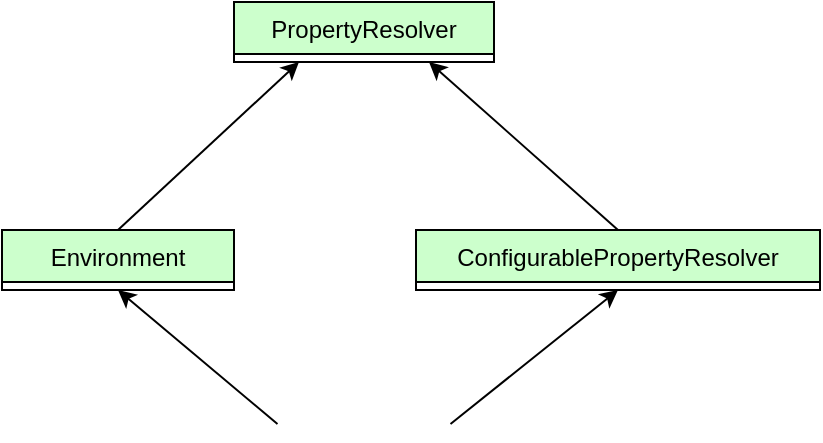 <mxfile version="20.2.3" type="github">
  <diagram id="aS9pjdUC0Do7hMSleVWt" name="第 1 页">
    <mxGraphModel dx="2062" dy="1122" grid="0" gridSize="10" guides="1" tooltips="1" connect="1" arrows="1" fold="1" page="1" pageScale="1" pageWidth="1654" pageHeight="1169" background="none" math="0" shadow="0">
      <root>
        <mxCell id="0" />
        <mxCell id="1" parent="0" />
        <mxCell id="eDFqkNTLr4-eCkODvhOK-2" value="PropertyResolver" style="swimlane;fontStyle=0;childLayout=stackLayout;horizontal=1;startSize=26;fillColor=#CCFFCC;horizontalStack=0;resizeParent=1;resizeParentMax=0;resizeLast=0;collapsible=1;marginBottom=0;direction=east;strokeColor=default;swimlaneLine=1;glass=0;rounded=0;shadow=0;" parent="1" vertex="1" collapsed="1">
          <mxGeometry x="705" y="154" width="130" height="30" as="geometry">
            <mxRectangle x="758" y="56" width="180" height="52" as="alternateBounds" />
          </mxGeometry>
        </mxCell>
        <mxCell id="eDFqkNTLr4-eCkODvhOK-3" value="" style="text;strokeColor=none;fillColor=#CCFFCC;align=left;verticalAlign=top;spacingLeft=4;spacingRight=4;overflow=hidden;rotatable=0;points=[[0,0.5],[1,0.5]];portConstraint=eastwest;" parent="eDFqkNTLr4-eCkODvhOK-2" vertex="1">
          <mxGeometry y="26" width="180" height="26" as="geometry" />
        </mxCell>
        <mxCell id="eDFqkNTLr4-eCkODvhOK-10" value="ConfigurablePropertyResolver" style="swimlane;fontStyle=0;childLayout=stackLayout;horizontal=1;startSize=26;fillColor=#CCFFCC;horizontalStack=0;resizeParent=1;resizeParentMax=0;resizeLast=0;collapsible=1;marginBottom=0;direction=east;strokeColor=default;swimlaneLine=1;glass=0;rounded=0;shadow=0;" parent="1" vertex="1" collapsed="1">
          <mxGeometry x="796" y="268" width="202" height="30" as="geometry">
            <mxRectangle x="955" y="162" width="180" height="52" as="alternateBounds" />
          </mxGeometry>
        </mxCell>
        <mxCell id="eDFqkNTLr4-eCkODvhOK-11" value="" style="text;strokeColor=none;fillColor=#CCFFCC;align=left;verticalAlign=top;spacingLeft=4;spacingRight=4;overflow=hidden;rotatable=0;points=[[0,0.5],[1,0.5]];portConstraint=eastwest;" parent="eDFqkNTLr4-eCkODvhOK-10" vertex="1">
          <mxGeometry y="26" width="180" height="26" as="geometry" />
        </mxCell>
        <mxCell id="rqdoCPFN9nggNmxES_CL-21" value="" style="endArrow=classic;html=1;rounded=0;entryX=0.75;entryY=1;entryDx=0;entryDy=0;exitX=0.5;exitY=0;exitDx=0;exitDy=0;" parent="1" source="eDFqkNTLr4-eCkODvhOK-10" target="eDFqkNTLr4-eCkODvhOK-2" edge="1">
          <mxGeometry width="50" height="50" relative="1" as="geometry">
            <mxPoint x="987" y="268" as="sourcePoint" />
            <mxPoint x="1042" y="214" as="targetPoint" />
          </mxGeometry>
        </mxCell>
        <mxCell id="GVNp9K_By8bRqbL6RcLQ-1" value="Environment" style="swimlane;fontStyle=0;childLayout=stackLayout;horizontal=1;startSize=26;fillColor=#CCFFCC;horizontalStack=0;resizeParent=1;resizeParentMax=0;resizeLast=0;collapsible=1;marginBottom=0;direction=east;strokeColor=default;swimlaneLine=1;glass=0;rounded=0;shadow=0;" parent="1" vertex="1" collapsed="1">
          <mxGeometry x="589" y="268" width="116" height="30" as="geometry">
            <mxRectangle x="955" y="162" width="180" height="52" as="alternateBounds" />
          </mxGeometry>
        </mxCell>
        <mxCell id="GVNp9K_By8bRqbL6RcLQ-2" value="" style="text;strokeColor=none;fillColor=#CCFFCC;align=left;verticalAlign=top;spacingLeft=4;spacingRight=4;overflow=hidden;rotatable=0;points=[[0,0.5],[1,0.5]];portConstraint=eastwest;" parent="GVNp9K_By8bRqbL6RcLQ-1" vertex="1">
          <mxGeometry y="26" width="180" height="26" as="geometry" />
        </mxCell>
        <mxCell id="GVNp9K_By8bRqbL6RcLQ-11" value="" style="endArrow=classic;html=1;rounded=0;entryX=0.5;entryY=1;entryDx=0;entryDy=0;exitX=0.75;exitY=0;exitDx=0;exitDy=0;" parent="1" target="eDFqkNTLr4-eCkODvhOK-10" edge="1">
          <mxGeometry width="50" height="50" relative="1" as="geometry">
            <mxPoint x="813.25" y="365" as="sourcePoint" />
            <mxPoint x="297" y="281" as="targetPoint" />
          </mxGeometry>
        </mxCell>
        <mxCell id="GVNp9K_By8bRqbL6RcLQ-12" value="" style="endArrow=classic;html=1;rounded=0;entryX=0.5;entryY=1;entryDx=0;entryDy=0;exitX=0.25;exitY=0;exitDx=0;exitDy=0;" parent="1" target="GVNp9K_By8bRqbL6RcLQ-1" edge="1">
          <mxGeometry width="50" height="50" relative="1" as="geometry">
            <mxPoint x="726.75" y="365" as="sourcePoint" />
            <mxPoint x="307" y="291" as="targetPoint" />
          </mxGeometry>
        </mxCell>
        <mxCell id="GVNp9K_By8bRqbL6RcLQ-13" value="" style="endArrow=classic;html=1;rounded=0;entryX=0.25;entryY=1;entryDx=0;entryDy=0;exitX=0.5;exitY=0;exitDx=0;exitDy=0;" parent="1" source="GVNp9K_By8bRqbL6RcLQ-1" target="eDFqkNTLr4-eCkODvhOK-2" edge="1">
          <mxGeometry width="50" height="50" relative="1" as="geometry">
            <mxPoint x="304" y="380" as="sourcePoint" />
            <mxPoint x="317" y="301" as="targetPoint" />
          </mxGeometry>
        </mxCell>
      </root>
    </mxGraphModel>
  </diagram>
</mxfile>

